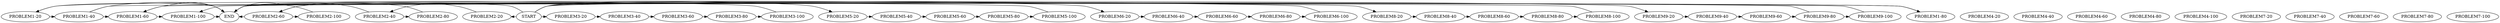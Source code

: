 // DBA1718P2GA
digraph {
	"PROBLEM1-20" [label="PROBLEM1-20"]
	"PROBLEM1-40" [label="PROBLEM1-40"]
	"PROBLEM1-60" [label="PROBLEM1-60"]
	"PROBLEM1-80" [label="PROBLEM1-80"]
	"PROBLEM1-100" [label="PROBLEM1-100"]
	"PROBLEM2-20" [label="PROBLEM2-20"]
	"PROBLEM2-40" [label="PROBLEM2-40"]
	"PROBLEM2-60" [label="PROBLEM2-60"]
	"PROBLEM2-80" [label="PROBLEM2-80"]
	"PROBLEM2-100" [label="PROBLEM2-100"]
	"PROBLEM3-20" [label="PROBLEM3-20"]
	"PROBLEM3-40" [label="PROBLEM3-40"]
	"PROBLEM3-60" [label="PROBLEM3-60"]
	"PROBLEM3-80" [label="PROBLEM3-80"]
	"PROBLEM3-100" [label="PROBLEM3-100"]
	"PROBLEM5-20" [label="PROBLEM5-20"]
	"PROBLEM5-40" [label="PROBLEM5-40"]
	"PROBLEM5-60" [label="PROBLEM5-60"]
	"PROBLEM5-80" [label="PROBLEM5-80"]
	"PROBLEM5-100" [label="PROBLEM5-100"]
	"PROBLEM6-20" [label="PROBLEM6-20"]
	"PROBLEM6-40" [label="PROBLEM6-40"]
	"PROBLEM6-60" [label="PROBLEM6-60"]
	"PROBLEM6-80" [label="PROBLEM6-80"]
	"PROBLEM6-100" [label="PROBLEM6-100"]
	"PROBLEM4-20" [label="PROBLEM4-20"]
	"PROBLEM4-40" [label="PROBLEM4-40"]
	"PROBLEM4-60" [label="PROBLEM4-60"]
	"PROBLEM4-80" [label="PROBLEM4-80"]
	"PROBLEM4-100" [label="PROBLEM4-100"]
	"PROBLEM7-20" [label="PROBLEM7-20"]
	"PROBLEM7-40" [label="PROBLEM7-40"]
	"PROBLEM7-60" [label="PROBLEM7-60"]
	"PROBLEM7-80" [label="PROBLEM7-80"]
	"PROBLEM7-100" [label="PROBLEM7-100"]
	"PROBLEM8-20" [label="PROBLEM8-20"]
	"PROBLEM8-40" [label="PROBLEM8-40"]
	"PROBLEM8-60" [label="PROBLEM8-60"]
	"PROBLEM8-80" [label="PROBLEM8-80"]
	"PROBLEM8-100" [label="PROBLEM8-100"]
	"PROBLEM9-20" [label="PROBLEM9-20"]
	"PROBLEM9-40" [label="PROBLEM9-40"]
	"PROBLEM9-60" [label="PROBLEM9-60"]
	"PROBLEM9-80" [label="PROBLEM9-80"]
	"PROBLEM9-100" [label="PROBLEM9-100"]
	START [label=START]
	END [label=END]
	"PROBLEM1-20" -> "PROBLEM1-40" [constraint=false]
	"PROBLEM1-20" -> END [constraint=false]
	"PROBLEM1-40" -> "PROBLEM1-60" [constraint=false]
	"PROBLEM1-40" -> "PROBLEM1-80" [constraint=false]
	"PROBLEM1-40" -> END [constraint=false]
	"PROBLEM1-60" -> "PROBLEM1-100" [constraint=false]
	"PROBLEM1-60" -> END [constraint=false]
	"PROBLEM1-80" -> "PROBLEM1-60" [constraint=false]
	"PROBLEM1-80" -> "PROBLEM1-100" [constraint=false]
	"PROBLEM1-100" -> END [constraint=false]
	"PROBLEM2-20" -> "PROBLEM2-40" [constraint=false]
	"PROBLEM2-40" -> "PROBLEM2-60" [constraint=false]
	"PROBLEM2-40" -> "PROBLEM2-80" [constraint=false]
	"PROBLEM2-60" -> "PROBLEM2-100" [constraint=false]
	"PROBLEM2-60" -> END [constraint=false]
	"PROBLEM2-80" -> "PROBLEM2-60" [constraint=false]
	"PROBLEM2-100" -> END [constraint=false]
	"PROBLEM3-20" -> "PROBLEM3-40" [constraint=false]
	"PROBLEM3-40" -> "PROBLEM3-60" [constraint=false]
	"PROBLEM3-60" -> "PROBLEM3-80" [constraint=false]
	"PROBLEM3-80" -> "PROBLEM3-100" [constraint=false]
	"PROBLEM3-100" -> END [constraint=false]
	"PROBLEM5-20" -> "PROBLEM5-40" [constraint=false]
	"PROBLEM5-40" -> "PROBLEM5-60" [constraint=false]
	"PROBLEM5-60" -> "PROBLEM5-80" [constraint=false]
	"PROBLEM5-80" -> "PROBLEM5-100" [constraint=false]
	"PROBLEM5-100" -> END [constraint=false]
	"PROBLEM6-20" -> "PROBLEM6-40" [constraint=false]
	"PROBLEM6-40" -> "PROBLEM6-60" [constraint=false]
	"PROBLEM6-60" -> "PROBLEM6-80" [constraint=false]
	"PROBLEM6-80" -> "PROBLEM6-100" [constraint=false]
	"PROBLEM6-100" -> END [constraint=false]
	"PROBLEM8-20" -> "PROBLEM8-40" [constraint=false]
	"PROBLEM8-40" -> "PROBLEM8-60" [constraint=false]
	"PROBLEM8-60" -> "PROBLEM8-80" [constraint=false]
	"PROBLEM8-80" -> "PROBLEM8-100" [constraint=false]
	"PROBLEM8-100" -> END [constraint=false]
	"PROBLEM9-20" -> "PROBLEM9-40" [constraint=false]
	"PROBLEM9-40" -> "PROBLEM9-60" [constraint=false]
	"PROBLEM9-60" -> "PROBLEM9-80" [constraint=false]
	"PROBLEM9-80" -> "PROBLEM9-100" [constraint=false]
	"PROBLEM9-80" -> END [constraint=false]
	"PROBLEM9-100" -> END [constraint=false]
	START -> "PROBLEM1-20" [constraint=false]
	START -> "PROBLEM2-20" [constraint=false]
	START -> "PROBLEM3-20" [constraint=false]
	START -> "PROBLEM5-20" [constraint=false]
	START -> "PROBLEM6-20" [constraint=false]
	START -> "PROBLEM8-20" [constraint=false]
	START -> "PROBLEM9-20" [constraint=false]
}
